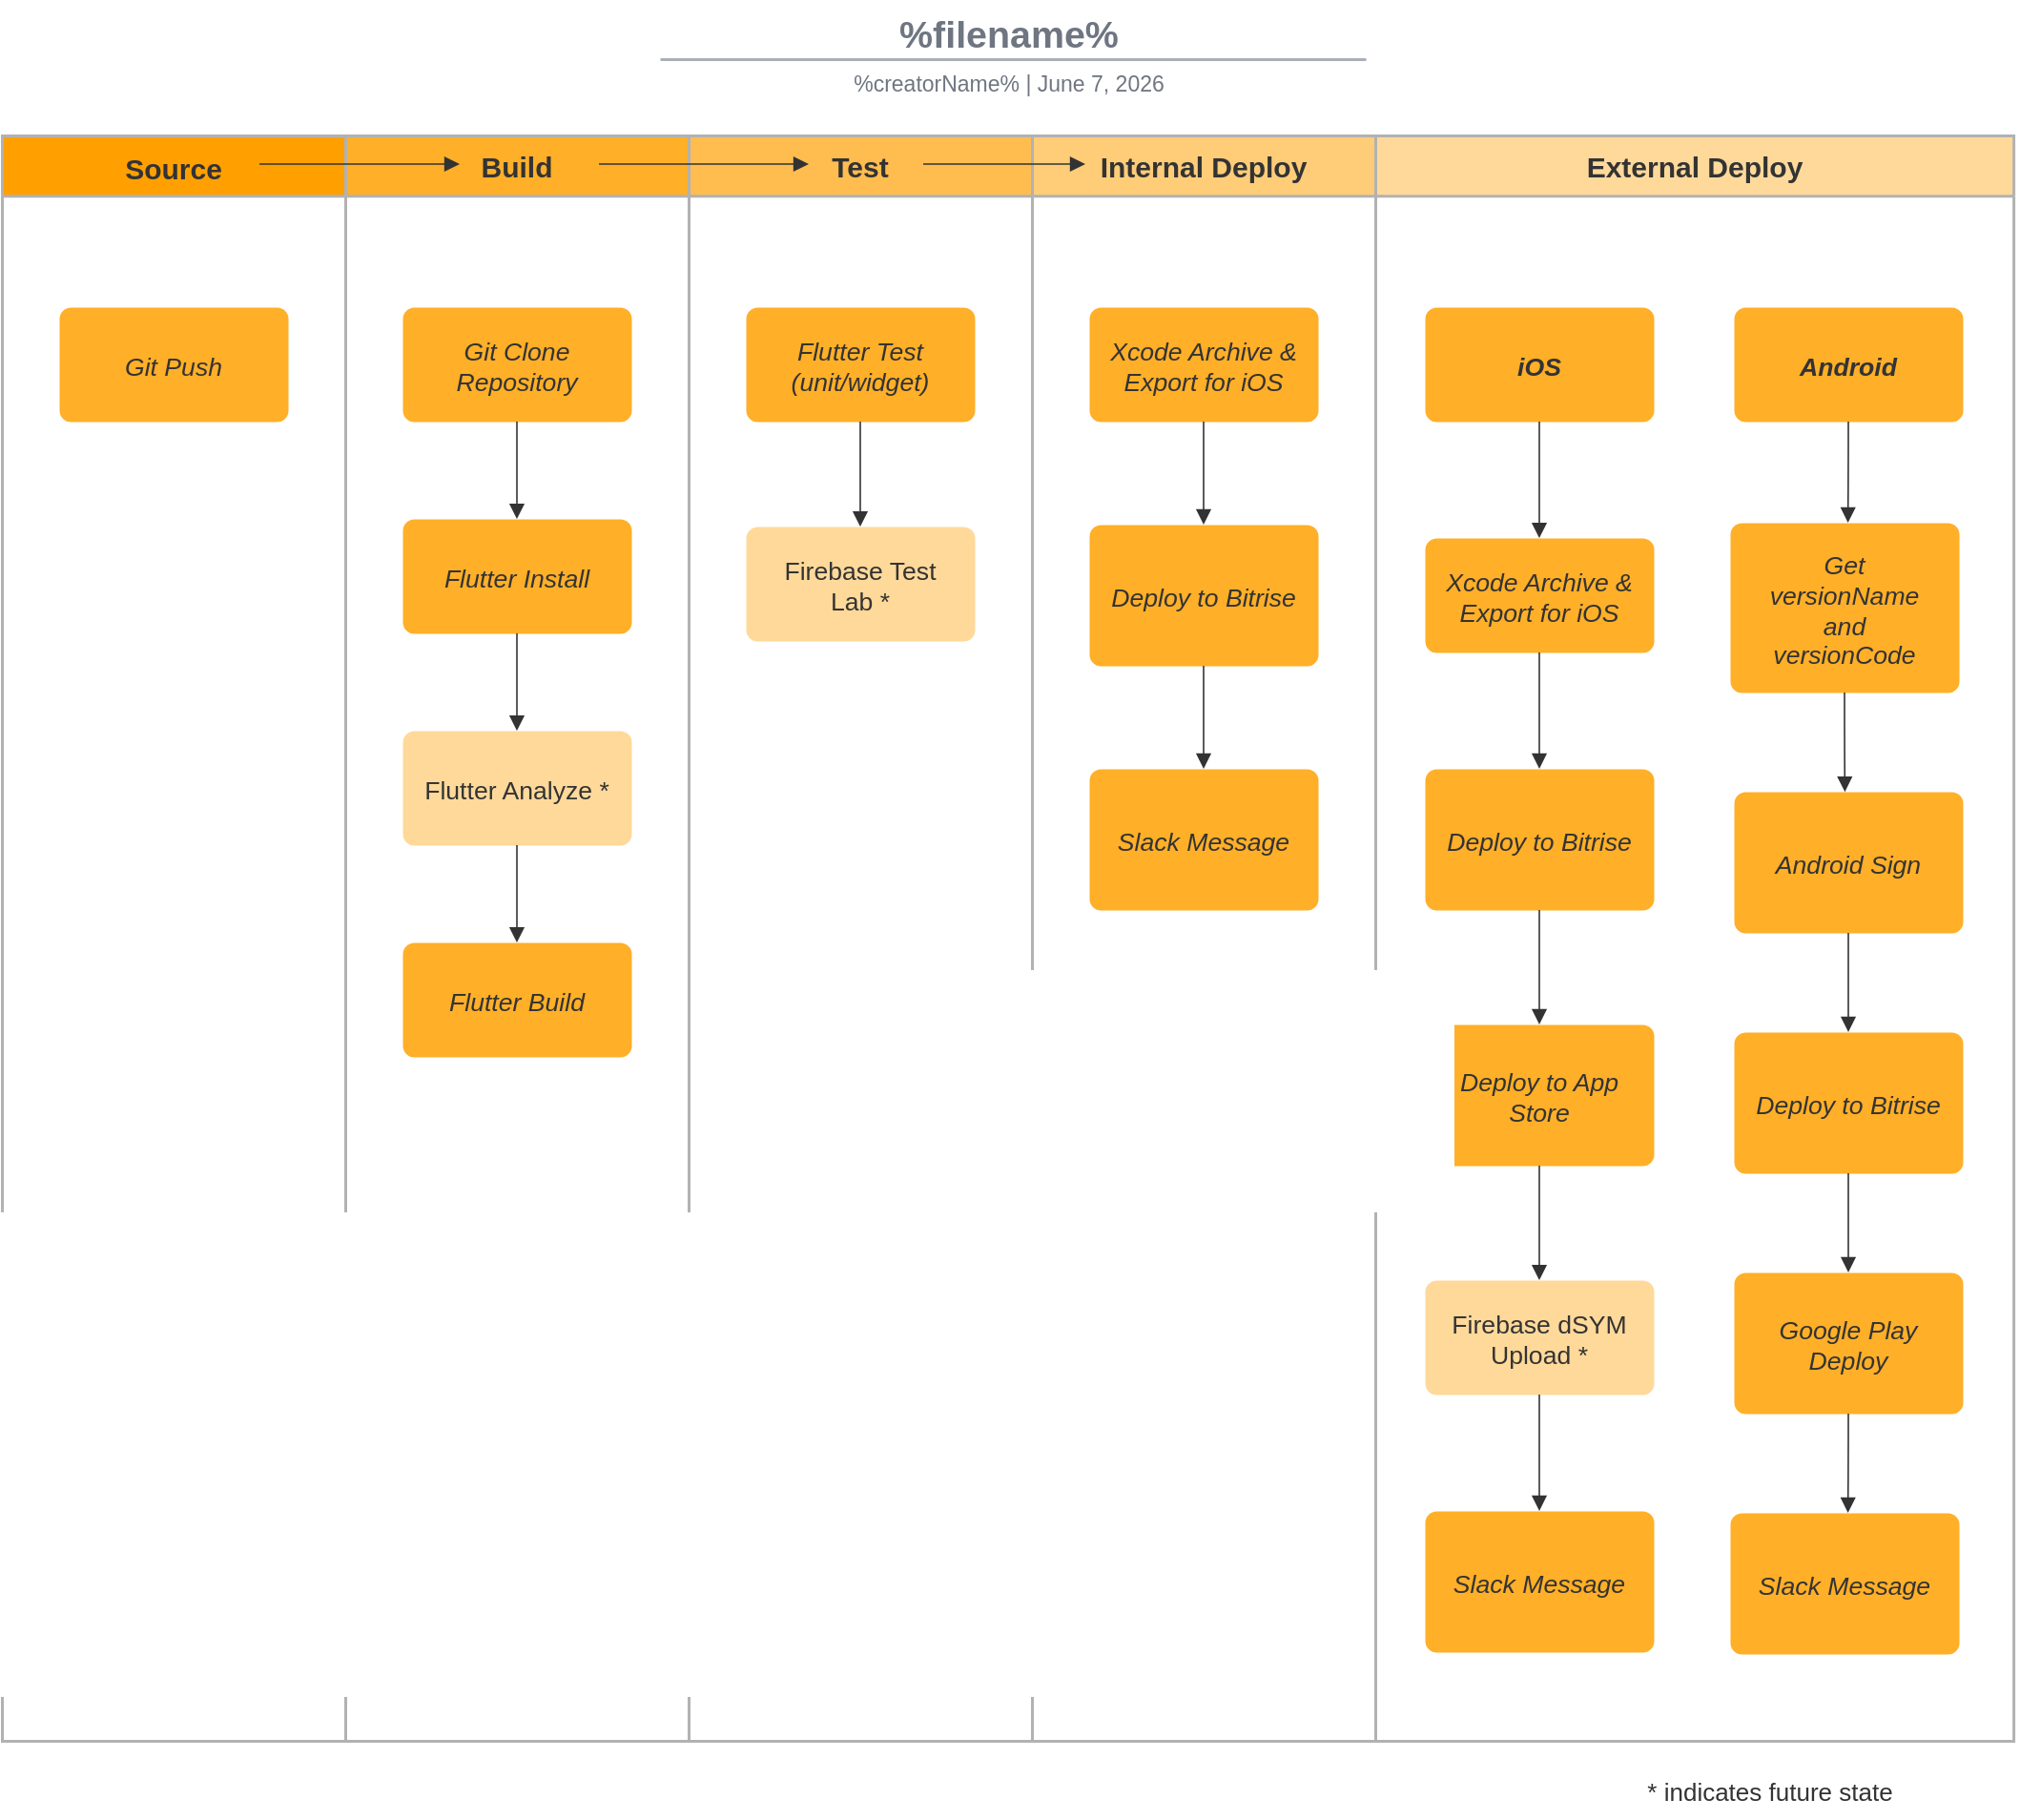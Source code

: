 <mxfile version="20.0.4" type="github">
  <diagram id="BESASLpa1ns9Zq7yshQQ" name="Page-1">
    <mxGraphModel dx="1405" dy="1030" grid="1" gridSize="10" guides="1" tooltips="1" connect="1" arrows="1" fold="1" page="1" pageScale="1" pageWidth="850" pageHeight="1100" math="0" shadow="0">
      <root>
        <mxCell id="0" />
        <mxCell id="1" parent="0" />
        <mxCell id="Cbtl5HurtMTCQ24Q6cKs-1" value="" style="fillColor=none;strokeColor=none;pointerEvents=0;fontStyle=0;html=1;whiteSpace=wrap;container=1;collapsible=0;childLayout=stackLayout;resizeParent=1;dropTarget=0;fontSize=13;spacing=3.6;strokeOpacity=100;fillOpacity=100;rounded=1;absoluteArcSize=1;arcSize=12;strokeWidth=1.5;" vertex="1" parent="1">
          <mxGeometry x="40" y="130" width="1054.551" height="841.5" as="geometry" />
        </mxCell>
        <mxCell id="Cbtl5HurtMTCQ24Q6cKs-2" value="Source" style="swimlane;html=1;whiteSpace=wrap;connectable=0;startSize=31.65;dropTarget=0;rounded=0;spacing=3.6;strokeColor=#b2b2b2;strokeOpacity=100;fillOpacity=100;strokeWidth=1.5;container=1;pointerEvents=0;collapsible=0;recursiveResize=0;fontSize=15;fontColor=#333333;fontStyle=1;spacingLeft=8.4;spacingRight=8.4;spacingTop=2.4;fillColor=#ffa000;" vertex="1" parent="Cbtl5HurtMTCQ24Q6cKs-1">
          <mxGeometry width="180" height="841.5" as="geometry" />
        </mxCell>
        <mxCell id="Cbtl5HurtMTCQ24Q6cKs-3" value="Build" style="swimlane;html=1;whiteSpace=wrap;connectable=0;startSize=31.65;dropTarget=0;rounded=0;spacing=3.6;strokeColor=#b2b2b2;strokeOpacity=100;fillOpacity=100;strokeWidth=1.5;container=1;pointerEvents=0;collapsible=0;recursiveResize=0;fontSize=15;fontColor=#333333;fontStyle=1;fillColor=#ffaf28;" vertex="1" parent="Cbtl5HurtMTCQ24Q6cKs-1">
          <mxGeometry x="180" width="180" height="841.5" as="geometry" />
        </mxCell>
        <mxCell id="Cbtl5HurtMTCQ24Q6cKs-4" value="Test" style="swimlane;html=1;whiteSpace=wrap;connectable=0;startSize=31.65;dropTarget=0;rounded=0;spacing=3.6;strokeColor=#b2b2b2;strokeOpacity=100;fillOpacity=100;strokeWidth=1.5;container=1;pointerEvents=0;collapsible=0;recursiveResize=0;fontSize=15;fontColor=#333333;fontStyle=1;fillColor=#ffbd50;" vertex="1" parent="Cbtl5HurtMTCQ24Q6cKs-1">
          <mxGeometry x="360" width="180.0" height="841.5" as="geometry" />
        </mxCell>
        <mxCell id="Cbtl5HurtMTCQ24Q6cKs-5" value="Internal Deploy" style="swimlane;html=1;whiteSpace=wrap;connectable=0;startSize=31.65;dropTarget=0;rounded=0;spacing=3.6;strokeColor=#b2b2b2;strokeOpacity=100;fillOpacity=100;strokeWidth=1.5;container=1;pointerEvents=0;collapsible=0;recursiveResize=0;fontSize=15;fontColor=#333333;fontStyle=1;fillColor=#ffcc78;" vertex="1" parent="Cbtl5HurtMTCQ24Q6cKs-1">
          <mxGeometry x="540" width="180" height="841.5" as="geometry" />
        </mxCell>
        <mxCell id="Cbtl5HurtMTCQ24Q6cKs-6" value="External Deploy" style="swimlane;html=1;whiteSpace=wrap;connectable=0;startSize=31.65;dropTarget=0;rounded=0;spacing=3.6;strokeColor=#b2b2b2;strokeOpacity=100;fillOpacity=100;strokeWidth=1.5;container=1;pointerEvents=0;collapsible=0;recursiveResize=0;fontSize=15;fontColor=#333333;fontStyle=1;fillColor=#ffd99a;" vertex="1" parent="Cbtl5HurtMTCQ24Q6cKs-1">
          <mxGeometry x="720" width="334.551" height="841.5" as="geometry" />
        </mxCell>
        <UserObject label="Firebase Test Lab *" lucidchartObjectId="EEUfGkn~mqC-" id="Cbtl5HurtMTCQ24Q6cKs-7">
          <mxCell style="html=1;overflow=block;blockSpacing=1;whiteSpace=wrap;fontSize=13.3;fontColor=#333333;spacingLeft=8.4;spacingRight=8.4;spacingTop=2.4;spacing=3.6;strokeOpacity=0;fillOpacity=100;rounded=1;absoluteArcSize=1;arcSize=12;fillColor=#ffd99a;strokeWidth=1.5;" vertex="1" parent="1">
            <mxGeometry x="430" y="335" width="120" height="60" as="geometry" />
          </mxCell>
        </UserObject>
        <UserObject label="Flutter Analyze *" lucidchartObjectId="YGUfQMU6uFTP" id="Cbtl5HurtMTCQ24Q6cKs-8">
          <mxCell style="html=1;overflow=block;blockSpacing=1;whiteSpace=wrap;fontSize=13.3;fontColor=#333333;spacingLeft=8.4;spacingRight=8.4;spacingTop=2.4;spacing=3.6;strokeOpacity=0;fillOpacity=100;rounded=1;absoluteArcSize=1;arcSize=12;fillColor=#ffd99a;strokeWidth=1.5;" vertex="1" parent="1">
            <mxGeometry x="250" y="442" width="120" height="60" as="geometry" />
          </mxCell>
        </UserObject>
        <mxCell id="Cbtl5HurtMTCQ24Q6cKs-9" value="" style="group;dropTarget=0;pointerEvents=0;" vertex="1" parent="1">
          <mxGeometry x="248" y="60" width="640" height="45" as="geometry" />
        </mxCell>
        <UserObject label="%filename%" placeholders="1" lucidchartObjectId="o~pBI-dl2Far" id="Cbtl5HurtMTCQ24Q6cKs-10">
          <mxCell style="html=1;overflow=block;blockSpacing=1;whiteSpace=wrap;fontSize=19.7;fontColor=#6f7681;fontStyle=1;align=center;spacingLeft=7;spacingRight=7;spacingTop=2;spacing=3;strokeOpacity=0;fillOpacity=0;rounded=1;absoluteArcSize=1;arcSize=12;fillColor=#ffffff;strokeWidth=1.5;" vertex="1" parent="Cbtl5HurtMTCQ24Q6cKs-9">
            <mxGeometry width="640" height="31" as="geometry" />
          </mxCell>
        </UserObject>
        <UserObject label="%creatorName%  |  %date{mmmm d, yyyy}%" placeholders="1" lucidchartObjectId="o~pBZoW4vasx" id="Cbtl5HurtMTCQ24Q6cKs-11">
          <mxCell style="html=1;overflow=block;blockSpacing=1;whiteSpace=wrap;fontSize=11.5;fontColor=#6f7681;align=center;spacingLeft=7;spacingRight=7;spacingTop=2;spacing=3;strokeOpacity=0;fillOpacity=0;rounded=1;absoluteArcSize=1;arcSize=12;fillColor=#ffffff;strokeWidth=1.5;" vertex="1" parent="Cbtl5HurtMTCQ24Q6cKs-9">
            <mxGeometry y="31" width="640" height="14" as="geometry" />
          </mxCell>
        </UserObject>
        <UserObject label="" lucidchartObjectId="o~pB9U.-gi-~" id="Cbtl5HurtMTCQ24Q6cKs-12">
          <mxCell style="html=1;jettySize=18;whiteSpace=wrap;fontSize=13;fontFamily=Helvetica;strokeColor=#a9afb8;strokeOpacity=100;strokeWidth=1.5;rounded=0;startArrow=none;endArrow=none;" edge="1" parent="Cbtl5HurtMTCQ24Q6cKs-9">
            <mxGeometry width="100" height="100" relative="1" as="geometry">
              <Array as="points" />
              <mxPoint x="137" y="30" as="sourcePoint" />
              <mxPoint x="507" y="30" as="targetPoint" />
            </mxGeometry>
          </mxCell>
        </UserObject>
        <UserObject label="Git Push" lucidchartObjectId="D-quRsc8M1_e" id="Cbtl5HurtMTCQ24Q6cKs-13">
          <mxCell style="html=1;overflow=block;blockSpacing=1;whiteSpace=wrap;fontSize=13.3;fontColor=#333333;fontStyle=2;spacingLeft=8.4;spacingRight=8.4;spacingTop=2.4;spacing=3.6;strokeOpacity=0;fillOpacity=100;rounded=1;absoluteArcSize=1;arcSize=12;fillColor=#ffaf28;strokeWidth=1.5;" vertex="1" parent="1">
            <mxGeometry x="70" y="220" width="120" height="60" as="geometry" />
          </mxCell>
        </UserObject>
        <UserObject label="" lucidchartObjectId="y_quXh_BYrW." id="Cbtl5HurtMTCQ24Q6cKs-14">
          <mxCell style="html=1;jettySize=18;whiteSpace=wrap;fontSize=13;strokeColor=#333333;strokeOpacity=100;strokeWidth=0.8;rounded=1;arcSize=24;edgeStyle=orthogonalEdgeStyle;startArrow=none;endArrow=block;endFill=1;" edge="1" parent="1">
            <mxGeometry width="100" height="100" relative="1" as="geometry">
              <Array as="points" />
              <mxPoint x="175" y="145" as="sourcePoint" />
              <mxPoint x="280" y="145" as="targetPoint" />
            </mxGeometry>
          </mxCell>
        </UserObject>
        <UserObject label="" lucidchartObjectId="A_quB2DTOG9." id="Cbtl5HurtMTCQ24Q6cKs-15">
          <mxCell style="html=1;jettySize=18;whiteSpace=wrap;fontSize=13;strokeColor=#333333;strokeOpacity=100;strokeWidth=0.8;rounded=1;arcSize=24;edgeStyle=orthogonalEdgeStyle;startArrow=none;endArrow=block;endFill=1;" edge="1" parent="1">
            <mxGeometry width="100" height="100" relative="1" as="geometry">
              <Array as="points" />
              <mxPoint x="353" y="145" as="sourcePoint" />
              <mxPoint x="463" y="145" as="targetPoint" />
            </mxGeometry>
          </mxCell>
        </UserObject>
        <UserObject label="Git Clone Repository" lucidchartObjectId="f~quE8AU6eGV" id="Cbtl5HurtMTCQ24Q6cKs-16">
          <mxCell style="html=1;overflow=block;blockSpacing=1;whiteSpace=wrap;fontSize=13.3;fontColor=#333333;fontStyle=2;spacingLeft=8.4;spacingRight=8.4;spacingTop=2.4;spacing=3.6;strokeOpacity=0;fillOpacity=100;rounded=1;absoluteArcSize=1;arcSize=12;fillColor=#ffaf28;strokeWidth=1.5;" vertex="1" parent="1">
            <mxGeometry x="250" y="220" width="120" height="60" as="geometry" />
          </mxCell>
        </UserObject>
        <UserObject label="Flutter Install" lucidchartObjectId="Taruy~UMp3aw" id="Cbtl5HurtMTCQ24Q6cKs-17">
          <mxCell style="html=1;overflow=block;blockSpacing=1;whiteSpace=wrap;fontSize=13.3;fontColor=#333333;fontStyle=2;spacingLeft=8.4;spacingRight=8.4;spacingTop=2.4;spacing=3.6;strokeOpacity=0;fillOpacity=100;rounded=1;absoluteArcSize=1;arcSize=12;fillColor=#ffaf28;strokeWidth=1.5;" vertex="1" parent="1">
            <mxGeometry x="250" y="331" width="120" height="60" as="geometry" />
          </mxCell>
        </UserObject>
        <UserObject label="Flutter Build" lucidchartObjectId="4aruwzESYCTW" id="Cbtl5HurtMTCQ24Q6cKs-18">
          <mxCell style="html=1;overflow=block;blockSpacing=1;whiteSpace=wrap;fontSize=13.3;fontColor=#333333;fontStyle=2;spacingLeft=8.4;spacingRight=8.4;spacingTop=2.4;spacing=3.6;strokeOpacity=0;fillOpacity=100;rounded=1;absoluteArcSize=1;arcSize=12;fillColor=#ffaf28;strokeWidth=1.5;" vertex="1" parent="1">
            <mxGeometry x="250" y="553" width="120" height="60" as="geometry" />
          </mxCell>
        </UserObject>
        <UserObject label="Flutter Test&#xa;(unit/widget)" lucidchartObjectId="NbruNzqdUj3r" id="Cbtl5HurtMTCQ24Q6cKs-19">
          <mxCell style="html=1;overflow=block;blockSpacing=1;whiteSpace=wrap;fontSize=13.3;fontColor=#333333;fontStyle=2;spacingLeft=8.4;spacingRight=8.4;spacingTop=2.4;spacing=3.6;strokeOpacity=0;fillOpacity=100;rounded=1;absoluteArcSize=1;arcSize=12;fillColor=#ffaf28;strokeWidth=1.5;" vertex="1" parent="1">
            <mxGeometry x="430" y="220" width="120" height="60" as="geometry" />
          </mxCell>
        </UserObject>
        <UserObject label="Xcode Archive &amp; Export for iOS" lucidchartObjectId=".erudL2_~y0f" id="Cbtl5HurtMTCQ24Q6cKs-20">
          <mxCell style="html=1;overflow=block;blockSpacing=1;whiteSpace=wrap;fontSize=13.3;fontColor=#333333;fontStyle=2;spacingLeft=8.4;spacingRight=8.4;spacingTop=2.4;spacing=3.6;strokeOpacity=0;fillOpacity=100;rounded=1;absoluteArcSize=1;arcSize=12;fillColor=#ffaf28;strokeWidth=1.5;" vertex="1" parent="1">
            <mxGeometry x="610" y="220" width="120" height="60" as="geometry" />
          </mxCell>
        </UserObject>
        <UserObject label="Deploy to Bitrise" lucidchartObjectId="_orud7lGFKuM" id="Cbtl5HurtMTCQ24Q6cKs-21">
          <mxCell style="html=1;overflow=block;blockSpacing=1;whiteSpace=wrap;fontSize=13.3;fontColor=#333333;fontStyle=2;spacingLeft=8.4;spacingRight=8.4;spacingTop=2.4;spacing=3.6;strokeOpacity=0;fillOpacity=100;rounded=1;absoluteArcSize=1;arcSize=12;fillColor=#ffaf28;strokeWidth=1.5;" vertex="1" parent="1">
            <mxGeometry x="610" y="334" width="120" height="74" as="geometry" />
          </mxCell>
        </UserObject>
        <UserObject label="Slack Message" lucidchartObjectId="8prumOO8gu4d" id="Cbtl5HurtMTCQ24Q6cKs-22">
          <mxCell style="html=1;overflow=block;blockSpacing=1;whiteSpace=wrap;fontSize=13.3;fontColor=#333333;fontStyle=2;spacingLeft=8.4;spacingRight=8.4;spacingTop=2.4;spacing=3.6;strokeOpacity=0;fillOpacity=100;rounded=1;absoluteArcSize=1;arcSize=12;fillColor=#ffaf28;strokeWidth=1.5;" vertex="1" parent="1">
            <mxGeometry x="610" y="462" width="120" height="74" as="geometry" />
          </mxCell>
        </UserObject>
        <UserObject label="Xcode Archive &amp; Export for iOS" lucidchartObjectId="dtrukG6ImYEX" id="Cbtl5HurtMTCQ24Q6cKs-23">
          <mxCell style="html=1;overflow=block;blockSpacing=1;whiteSpace=wrap;fontSize=13.3;fontColor=#333333;fontStyle=2;spacingLeft=8.4;spacingRight=8.4;spacingTop=2.4;spacing=3.6;strokeOpacity=0;fillOpacity=100;rounded=1;absoluteArcSize=1;arcSize=12;fillColor=#ffaf28;strokeWidth=1.5;" vertex="1" parent="1">
            <mxGeometry x="786" y="341" width="120" height="60" as="geometry" />
          </mxCell>
        </UserObject>
        <UserObject label="Deploy to Bitrise" lucidchartObjectId="dtruurS-KQro" id="Cbtl5HurtMTCQ24Q6cKs-24">
          <mxCell style="html=1;overflow=block;blockSpacing=1;whiteSpace=wrap;fontSize=13.3;fontColor=#333333;fontStyle=2;spacingLeft=8.4;spacingRight=8.4;spacingTop=2.4;spacing=3.6;strokeOpacity=0;fillOpacity=100;rounded=1;absoluteArcSize=1;arcSize=12;fillColor=#ffaf28;strokeWidth=1.5;" vertex="1" parent="1">
            <mxGeometry x="786" y="462" width="120" height="74" as="geometry" />
          </mxCell>
        </UserObject>
        <UserObject label="Slack Message" lucidchartObjectId="dtru3oibIlFv" id="Cbtl5HurtMTCQ24Q6cKs-25">
          <mxCell style="html=1;overflow=block;blockSpacing=1;whiteSpace=wrap;fontSize=13.3;fontColor=#333333;fontStyle=2;spacingLeft=8.4;spacingRight=8.4;spacingTop=2.4;spacing=3.6;strokeOpacity=0;fillOpacity=100;rounded=1;absoluteArcSize=1;arcSize=12;fillColor=#ffaf28;strokeWidth=1.5;" vertex="1" parent="1">
            <mxGeometry x="786" y="851" width="120" height="74" as="geometry" />
          </mxCell>
        </UserObject>
        <UserObject label="Deploy to App Store" lucidchartObjectId="xtrubd~heiyC" id="Cbtl5HurtMTCQ24Q6cKs-26">
          <mxCell style="html=1;overflow=block;blockSpacing=1;whiteSpace=wrap;fontSize=13.3;fontColor=#333333;fontStyle=2;spacingLeft=8.4;spacingRight=8.4;spacingTop=2.4;spacing=3.6;strokeOpacity=0;fillOpacity=100;rounded=1;absoluteArcSize=1;arcSize=12;fillColor=#ffaf28;strokeWidth=1.5;" vertex="1" parent="1">
            <mxGeometry x="786" y="596" width="120" height="74" as="geometry" />
          </mxCell>
        </UserObject>
        <UserObject label="Get versionName and versionCode " lucidchartObjectId="jurunFqUuaa6" id="Cbtl5HurtMTCQ24Q6cKs-27">
          <mxCell style="html=1;overflow=block;blockSpacing=1;whiteSpace=wrap;fontSize=13.3;fontColor=#333333;fontStyle=2;spacingLeft=8.4;spacingRight=8.4;spacingTop=2.4;spacing=3.6;strokeOpacity=0;fillOpacity=100;rounded=1;absoluteArcSize=1;arcSize=12;fillColor=#ffaf28;strokeWidth=1.5;" vertex="1" parent="1">
            <mxGeometry x="946" y="333" width="120" height="89" as="geometry" />
          </mxCell>
        </UserObject>
        <UserObject label="Android Sign" lucidchartObjectId="YuruPUzsFged" id="Cbtl5HurtMTCQ24Q6cKs-28">
          <mxCell style="html=1;overflow=block;blockSpacing=1;whiteSpace=wrap;fontSize=13.3;fontColor=#333333;fontStyle=2;spacingLeft=8.4;spacingRight=8.4;spacingTop=2.4;spacing=3.6;strokeOpacity=0;fillOpacity=100;rounded=1;absoluteArcSize=1;arcSize=12;fillColor=#ffaf28;strokeWidth=1.5;" vertex="1" parent="1">
            <mxGeometry x="948" y="474" width="120" height="74" as="geometry" />
          </mxCell>
        </UserObject>
        <UserObject label="Deploy to Bitrise" lucidchartObjectId="Zuru7JXfT0To" id="Cbtl5HurtMTCQ24Q6cKs-29">
          <mxCell style="html=1;overflow=block;blockSpacing=1;whiteSpace=wrap;fontSize=13.3;fontColor=#333333;fontStyle=2;spacingLeft=8.4;spacingRight=8.4;spacingTop=2.4;spacing=3.6;strokeOpacity=0;fillOpacity=100;rounded=1;absoluteArcSize=1;arcSize=12;fillColor=#ffaf28;strokeWidth=1.5;" vertex="1" parent="1">
            <mxGeometry x="948" y="600" width="120" height="74" as="geometry" />
          </mxCell>
        </UserObject>
        <UserObject label="Google Play Deploy" lucidchartObjectId="gvruvi5EiK_B" id="Cbtl5HurtMTCQ24Q6cKs-30">
          <mxCell style="html=1;overflow=block;blockSpacing=1;whiteSpace=wrap;fontSize=13.3;fontColor=#333333;fontStyle=2;spacingLeft=8.4;spacingRight=8.4;spacingTop=2.4;spacing=3.6;strokeOpacity=0;fillOpacity=100;rounded=1;absoluteArcSize=1;arcSize=12;fillColor=#ffaf28;strokeWidth=1.5;" vertex="1" parent="1">
            <mxGeometry x="948" y="726" width="120" height="74" as="geometry" />
          </mxCell>
        </UserObject>
        <UserObject label="Firebase dSYM Upload *" lucidchartObjectId="6vrutlDMgGq-" id="Cbtl5HurtMTCQ24Q6cKs-31">
          <mxCell style="html=1;overflow=block;blockSpacing=1;whiteSpace=wrap;fontSize=13.3;fontColor=#333333;spacingLeft=8.4;spacingRight=8.4;spacingTop=2.4;spacing=3.6;strokeOpacity=0;fillOpacity=100;rounded=1;absoluteArcSize=1;arcSize=12;fillColor=#ffd99a;strokeWidth=1.5;" vertex="1" parent="1">
            <mxGeometry x="786" y="730" width="120" height="60" as="geometry" />
          </mxCell>
        </UserObject>
        <UserObject label="Slack Message" lucidchartObjectId="cxruQ7j~sJkK" id="Cbtl5HurtMTCQ24Q6cKs-32">
          <mxCell style="html=1;overflow=block;blockSpacing=1;whiteSpace=wrap;fontSize=13.3;fontColor=#333333;fontStyle=2;spacingLeft=8.4;spacingRight=8.4;spacingTop=2.4;spacing=3.6;strokeOpacity=0;fillOpacity=100;rounded=1;absoluteArcSize=1;arcSize=12;fillColor=#ffaf28;strokeWidth=1.5;" vertex="1" parent="1">
            <mxGeometry x="946" y="852" width="120" height="74" as="geometry" />
          </mxCell>
        </UserObject>
        <UserObject label="" lucidchartObjectId="FxrukShmPRgi" id="Cbtl5HurtMTCQ24Q6cKs-33">
          <mxCell style="html=1;jettySize=18;whiteSpace=wrap;fontSize=13;strokeColor=#333333;strokeOpacity=100;strokeWidth=0.8;rounded=1;arcSize=24;edgeStyle=orthogonalEdgeStyle;startArrow=none;endArrow=block;endFill=1;exitX=0.5;exitY=1;exitPerimeter=0;entryX=0.485;entryY=0.001;entryPerimeter=0;" edge="1" parent="1" source="Cbtl5HurtMTCQ24Q6cKs-27" target="Cbtl5HurtMTCQ24Q6cKs-28">
            <mxGeometry width="100" height="100" relative="1" as="geometry">
              <Array as="points" />
            </mxGeometry>
          </mxCell>
        </UserObject>
        <UserObject label="" lucidchartObjectId="Kxru9qBDPRx_" id="Cbtl5HurtMTCQ24Q6cKs-34">
          <mxCell style="html=1;jettySize=18;whiteSpace=wrap;fontSize=13;strokeColor=#333333;strokeOpacity=100;strokeWidth=0.8;rounded=1;arcSize=24;edgeStyle=orthogonalEdgeStyle;startArrow=none;endArrow=block;endFill=1;exitX=0.5;exitY=1;exitPerimeter=0;entryX=0.5;entryY=0;entryPerimeter=0;" edge="1" parent="1" source="Cbtl5HurtMTCQ24Q6cKs-28" target="Cbtl5HurtMTCQ24Q6cKs-29">
            <mxGeometry width="100" height="100" relative="1" as="geometry">
              <Array as="points" />
            </mxGeometry>
          </mxCell>
        </UserObject>
        <UserObject label="" lucidchartObjectId="Pxru.sfxEt4~" id="Cbtl5HurtMTCQ24Q6cKs-35">
          <mxCell style="html=1;jettySize=18;whiteSpace=wrap;fontSize=13;strokeColor=#333333;strokeOpacity=100;strokeWidth=0.8;rounded=1;arcSize=24;edgeStyle=orthogonalEdgeStyle;startArrow=none;endArrow=block;endFill=1;exitX=0.5;exitY=1;exitPerimeter=0;entryX=0.5;entryY=0;entryPerimeter=0;" edge="1" parent="1" source="Cbtl5HurtMTCQ24Q6cKs-29" target="Cbtl5HurtMTCQ24Q6cKs-30">
            <mxGeometry width="100" height="100" relative="1" as="geometry">
              <Array as="points" />
            </mxGeometry>
          </mxCell>
        </UserObject>
        <UserObject label="" lucidchartObjectId="VxrunNutGis2" id="Cbtl5HurtMTCQ24Q6cKs-36">
          <mxCell style="html=1;jettySize=18;whiteSpace=wrap;fontSize=13;strokeColor=#333333;strokeOpacity=100;strokeWidth=0.8;rounded=1;arcSize=24;edgeStyle=orthogonalEdgeStyle;startArrow=none;endArrow=block;endFill=1;exitX=0.5;exitY=1;exitPerimeter=0;entryX=0.515;entryY=0;entryPerimeter=0;" edge="1" parent="1" source="Cbtl5HurtMTCQ24Q6cKs-30" target="Cbtl5HurtMTCQ24Q6cKs-32">
            <mxGeometry width="100" height="100" relative="1" as="geometry">
              <Array as="points" />
            </mxGeometry>
          </mxCell>
        </UserObject>
        <UserObject label="" lucidchartObjectId="IzruByj3__fK" id="Cbtl5HurtMTCQ24Q6cKs-37">
          <mxCell style="html=1;jettySize=18;whiteSpace=wrap;fontSize=13;strokeColor=#333333;strokeOpacity=100;strokeWidth=0.8;rounded=1;arcSize=24;edgeStyle=orthogonalEdgeStyle;startArrow=none;endArrow=block;endFill=1;exitX=0.5;exitY=0.999;exitPerimeter=0;entryX=0.5;entryY=0;entryPerimeter=0;" edge="1" parent="1" source="Cbtl5HurtMTCQ24Q6cKs-23" target="Cbtl5HurtMTCQ24Q6cKs-24">
            <mxGeometry width="100" height="100" relative="1" as="geometry">
              <Array as="points" />
            </mxGeometry>
          </mxCell>
        </UserObject>
        <UserObject label="iOS" lucidchartObjectId="JGruHLVM4bM9" id="Cbtl5HurtMTCQ24Q6cKs-38">
          <mxCell style="html=1;overflow=block;blockSpacing=1;whiteSpace=wrap;fontSize=13.3;fontColor=#333333;fontStyle=3;spacingLeft=8.4;spacingRight=8.4;spacingTop=2.4;spacing=3.6;strokeOpacity=0;fillOpacity=100;rounded=1;absoluteArcSize=1;arcSize=12;fillColor=#ffaf28;strokeWidth=1.5;" vertex="1" parent="1">
            <mxGeometry x="786" y="220" width="120" height="60" as="geometry" />
          </mxCell>
        </UserObject>
        <UserObject label="Android" lucidchartObjectId="SGruxqBtHxgC" id="Cbtl5HurtMTCQ24Q6cKs-39">
          <mxCell style="html=1;overflow=block;blockSpacing=1;whiteSpace=wrap;fontSize=13.3;fontColor=#333333;fontStyle=3;spacingLeft=8.4;spacingRight=8.4;spacingTop=2.4;spacing=3.6;strokeOpacity=0;fillOpacity=100;rounded=1;absoluteArcSize=1;arcSize=12;fillColor=#ffaf28;strokeWidth=1.5;" vertex="1" parent="1">
            <mxGeometry x="948" y="220" width="120" height="60" as="geometry" />
          </mxCell>
        </UserObject>
        <UserObject label="" lucidchartObjectId="kOrujTyRgrDE" id="Cbtl5HurtMTCQ24Q6cKs-40">
          <mxCell style="html=1;jettySize=18;whiteSpace=wrap;fontSize=13;strokeColor=#333333;strokeOpacity=100;strokeWidth=0.8;rounded=1;arcSize=24;edgeStyle=orthogonalEdgeStyle;startArrow=none;endArrow=block;endFill=1;exitX=0.5;exitY=0.999;exitPerimeter=0;entryX=0.5;entryY=0.001;entryPerimeter=0;" edge="1" parent="1" source="Cbtl5HurtMTCQ24Q6cKs-16" target="Cbtl5HurtMTCQ24Q6cKs-17">
            <mxGeometry width="100" height="100" relative="1" as="geometry">
              <Array as="points" />
            </mxGeometry>
          </mxCell>
        </UserObject>
        <UserObject label="" lucidchartObjectId="pOruMa57iQ-Q" id="Cbtl5HurtMTCQ24Q6cKs-41">
          <mxCell style="html=1;jettySize=18;whiteSpace=wrap;fontSize=13;strokeColor=#333333;strokeOpacity=100;strokeWidth=0.8;rounded=1;arcSize=24;edgeStyle=orthogonalEdgeStyle;startArrow=none;endArrow=block;endFill=1;exitX=0.5;exitY=0.999;exitPerimeter=0;entryX=0.5;entryY=0.001;entryPerimeter=0;" edge="1" parent="1" source="Cbtl5HurtMTCQ24Q6cKs-17" target="Cbtl5HurtMTCQ24Q6cKs-8">
            <mxGeometry width="100" height="100" relative="1" as="geometry">
              <Array as="points" />
            </mxGeometry>
          </mxCell>
        </UserObject>
        <UserObject label="" lucidchartObjectId="tOrunuB6CUS~" id="Cbtl5HurtMTCQ24Q6cKs-42">
          <mxCell style="html=1;jettySize=18;whiteSpace=wrap;fontSize=13;strokeColor=#333333;strokeOpacity=100;strokeWidth=0.8;rounded=1;arcSize=24;edgeStyle=orthogonalEdgeStyle;startArrow=none;endArrow=block;endFill=1;exitX=0.5;exitY=0.999;exitPerimeter=0;entryX=0.5;entryY=0.001;entryPerimeter=0;" edge="1" parent="1" source="Cbtl5HurtMTCQ24Q6cKs-8" target="Cbtl5HurtMTCQ24Q6cKs-18">
            <mxGeometry width="100" height="100" relative="1" as="geometry">
              <Array as="points" />
            </mxGeometry>
          </mxCell>
        </UserObject>
        <UserObject label="" lucidchartObjectId="DOruPIf6FwBn" id="Cbtl5HurtMTCQ24Q6cKs-43">
          <mxCell style="html=1;jettySize=18;whiteSpace=wrap;fontSize=13;strokeColor=#333333;strokeOpacity=100;strokeWidth=0.8;rounded=1;arcSize=24;edgeStyle=orthogonalEdgeStyle;startArrow=none;endArrow=block;endFill=1;exitX=0.5;exitY=0.999;exitPerimeter=0;entryX=0.5;entryY=0.001;entryPerimeter=0;" edge="1" parent="1" source="Cbtl5HurtMTCQ24Q6cKs-19" target="Cbtl5HurtMTCQ24Q6cKs-7">
            <mxGeometry width="100" height="100" relative="1" as="geometry">
              <Array as="points" />
            </mxGeometry>
          </mxCell>
        </UserObject>
        <UserObject label="" lucidchartObjectId="HOruiKq.u0MS" id="Cbtl5HurtMTCQ24Q6cKs-44">
          <mxCell style="html=1;jettySize=18;whiteSpace=wrap;fontSize=13;strokeColor=#333333;strokeOpacity=100;strokeWidth=0.8;rounded=1;arcSize=24;edgeStyle=orthogonalEdgeStyle;startArrow=none;endArrow=block;endFill=1;exitX=0.5;exitY=0.999;exitPerimeter=0;entryX=0.5;entryY=0;entryPerimeter=0;" edge="1" parent="1" source="Cbtl5HurtMTCQ24Q6cKs-20" target="Cbtl5HurtMTCQ24Q6cKs-21">
            <mxGeometry width="100" height="100" relative="1" as="geometry">
              <Array as="points" />
            </mxGeometry>
          </mxCell>
        </UserObject>
        <UserObject label="" lucidchartObjectId="MOruA.wlEZ.Q" id="Cbtl5HurtMTCQ24Q6cKs-45">
          <mxCell style="html=1;jettySize=18;whiteSpace=wrap;fontSize=13;strokeColor=#333333;strokeOpacity=100;strokeWidth=0.8;rounded=1;arcSize=24;edgeStyle=orthogonalEdgeStyle;startArrow=none;endArrow=block;endFill=1;exitX=0.5;exitY=1;exitPerimeter=0;entryX=0.5;entryY=0;entryPerimeter=0;" edge="1" parent="1" source="Cbtl5HurtMTCQ24Q6cKs-21" target="Cbtl5HurtMTCQ24Q6cKs-22">
            <mxGeometry width="100" height="100" relative="1" as="geometry">
              <Array as="points" />
            </mxGeometry>
          </mxCell>
        </UserObject>
        <UserObject label="" lucidchartObjectId="-Oruj3MwOjLM" id="Cbtl5HurtMTCQ24Q6cKs-46">
          <mxCell style="html=1;jettySize=18;whiteSpace=wrap;fontSize=13;strokeColor=#333333;strokeOpacity=100;strokeWidth=0.8;rounded=1;arcSize=24;edgeStyle=orthogonalEdgeStyle;startArrow=none;endArrow=block;endFill=1;exitX=0.5;exitY=0.999;exitPerimeter=0;entryX=0.515;entryY=0;entryPerimeter=0;" edge="1" parent="1" source="Cbtl5HurtMTCQ24Q6cKs-39" target="Cbtl5HurtMTCQ24Q6cKs-27">
            <mxGeometry width="100" height="100" relative="1" as="geometry">
              <Array as="points" />
            </mxGeometry>
          </mxCell>
        </UserObject>
        <UserObject label="" lucidchartObjectId="CQru1w91zOjc" id="Cbtl5HurtMTCQ24Q6cKs-47">
          <mxCell style="html=1;jettySize=18;whiteSpace=wrap;fontSize=13;strokeColor=#333333;strokeOpacity=100;strokeWidth=0.8;rounded=1;arcSize=24;edgeStyle=orthogonalEdgeStyle;startArrow=none;endArrow=block;endFill=1;exitX=0.5;exitY=0.999;exitPerimeter=0;entryX=0.5;entryY=0.001;entryPerimeter=0;" edge="1" parent="1" source="Cbtl5HurtMTCQ24Q6cKs-38" target="Cbtl5HurtMTCQ24Q6cKs-23">
            <mxGeometry width="100" height="100" relative="1" as="geometry">
              <Array as="points" />
            </mxGeometry>
          </mxCell>
        </UserObject>
        <UserObject label="" lucidchartObjectId="jTru.kX6sCBi" id="Cbtl5HurtMTCQ24Q6cKs-48">
          <mxCell style="html=1;jettySize=18;whiteSpace=wrap;fontSize=13;strokeColor=#333333;strokeOpacity=100;strokeWidth=0.8;rounded=1;arcSize=24;edgeStyle=orthogonalEdgeStyle;startArrow=none;endArrow=block;endFill=1;" edge="1" parent="1">
            <mxGeometry width="100" height="100" relative="1" as="geometry">
              <Array as="points" />
              <mxPoint x="523" y="145" as="sourcePoint" />
              <mxPoint x="608" y="145" as="targetPoint" />
            </mxGeometry>
          </mxCell>
        </UserObject>
        <UserObject label="" lucidchartObjectId="GXru3LKcQh-7" id="Cbtl5HurtMTCQ24Q6cKs-49">
          <mxCell style="html=1;jettySize=18;whiteSpace=wrap;fontSize=13;strokeColor=#333333;strokeOpacity=100;strokeWidth=0.8;rounded=1;arcSize=24;edgeStyle=orthogonalEdgeStyle;startArrow=none;endArrow=block;endFill=1;exitX=0.5;exitY=1;exitPerimeter=0;entryX=0.5;entryY=0;entryPerimeter=0;" edge="1" parent="1" source="Cbtl5HurtMTCQ24Q6cKs-24" target="Cbtl5HurtMTCQ24Q6cKs-26">
            <mxGeometry width="100" height="100" relative="1" as="geometry">
              <Array as="points" />
            </mxGeometry>
          </mxCell>
        </UserObject>
        <UserObject label="" lucidchartObjectId="SXruyRI72aQW" id="Cbtl5HurtMTCQ24Q6cKs-50">
          <mxCell style="html=1;jettySize=18;whiteSpace=wrap;fontSize=13;strokeColor=#333333;strokeOpacity=100;strokeWidth=0.8;rounded=1;arcSize=24;edgeStyle=orthogonalEdgeStyle;startArrow=none;endArrow=block;endFill=1;exitX=0.5;exitY=1;exitPerimeter=0;entryX=0.5;entryY=0.001;entryPerimeter=0;" edge="1" parent="1" source="Cbtl5HurtMTCQ24Q6cKs-26" target="Cbtl5HurtMTCQ24Q6cKs-31">
            <mxGeometry width="100" height="100" relative="1" as="geometry">
              <Array as="points" />
            </mxGeometry>
          </mxCell>
        </UserObject>
        <UserObject label="" lucidchartObjectId="6Xru3WTzCloG" id="Cbtl5HurtMTCQ24Q6cKs-51">
          <mxCell style="html=1;jettySize=18;whiteSpace=wrap;fontSize=13;strokeColor=#333333;strokeOpacity=100;strokeWidth=0.8;rounded=1;arcSize=24;edgeStyle=orthogonalEdgeStyle;startArrow=none;endArrow=block;endFill=1;exitX=0.5;exitY=0.999;exitPerimeter=0;entryX=0.5;entryY=0;entryPerimeter=0;" edge="1" parent="1" source="Cbtl5HurtMTCQ24Q6cKs-31" target="Cbtl5HurtMTCQ24Q6cKs-25">
            <mxGeometry width="100" height="100" relative="1" as="geometry">
              <Array as="points" />
            </mxGeometry>
          </mxCell>
        </UserObject>
        <UserObject label="* indicates future state" lucidchartObjectId="rYrup-H8JSIG" id="Cbtl5HurtMTCQ24Q6cKs-52">
          <mxCell style="html=1;overflow=block;blockSpacing=1;whiteSpace=wrap;fontSize=13;fontColor=#333333;align=center;spacing=3.8;strokeOpacity=0;fillOpacity=0;rounded=1;absoluteArcSize=1;arcSize=12;fillColor=#ffffff;strokeWidth=0.8;" vertex="1" parent="1">
            <mxGeometry x="838" y="985" width="258" height="26" as="geometry" />
          </mxCell>
        </UserObject>
      </root>
    </mxGraphModel>
  </diagram>
</mxfile>
